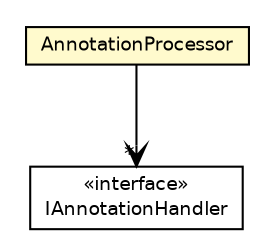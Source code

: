 #!/usr/local/bin/dot
#
# Class diagram 
# Generated by UmlGraph version 4.6 (http://www.spinellis.gr/sw/umlgraph)
#

digraph G {
	edge [fontname="Helvetica",fontsize=10,labelfontname="Helvetica",labelfontsize=10];
	node [fontname="Helvetica",fontsize=10,shape=plaintext];
	// ca.tnt.ldaputils.annotations.processing.IAnnotationHandler
	c739 [label=<<table border="0" cellborder="1" cellspacing="0" cellpadding="2" port="p" href="./IAnnotationHandler.html">
		<tr><td><table border="0" cellspacing="0" cellpadding="1">
			<tr><td> &laquo;interface&raquo; </td></tr>
			<tr><td> IAnnotationHandler </td></tr>
		</table></td></tr>
		</table>>, fontname="Helvetica", fontcolor="black", fontsize=9.0];
	// ca.tnt.ldaputils.annotations.processing.AnnotationProcessor
	c740 [label=<<table border="0" cellborder="1" cellspacing="0" cellpadding="2" port="p" bgcolor="lemonChiffon" href="./AnnotationProcessor.html">
		<tr><td><table border="0" cellspacing="0" cellpadding="1">
			<tr><td> AnnotationProcessor </td></tr>
		</table></td></tr>
		</table>>, fontname="Helvetica", fontcolor="black", fontsize=9.0];
	// ca.tnt.ldaputils.annotations.processing.AnnotationProcessor NAVASSOC ca.tnt.ldaputils.annotations.processing.IAnnotationHandler
	c740:p -> c739:p [taillabel="", label="", headlabel="*", fontname="Helvetica", fontcolor="black", fontsize=10.0, color="black", arrowhead=open];
}

